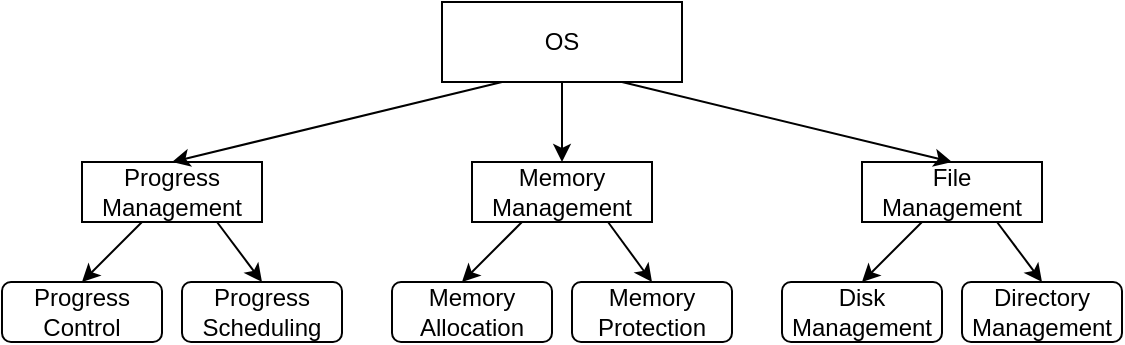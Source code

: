 <mxfile version="24.0.2" type="github">
  <diagram name="第 1 页" id="Dd8vzmmyDvmTtKvY_9Pp">
    <mxGraphModel dx="1221" dy="725" grid="0" gridSize="10" guides="1" tooltips="1" connect="1" arrows="1" fold="1" page="1" pageScale="1" pageWidth="827" pageHeight="1169" math="0" shadow="0">
      <root>
        <mxCell id="0" />
        <mxCell id="1" parent="0" />
        <mxCell id="-a5JfBuYKJcw_3nXld5u-1" value="OS" style="rounded=0;whiteSpace=wrap;html=1;" parent="1" vertex="1">
          <mxGeometry x="320" y="320" width="120" height="40" as="geometry" />
        </mxCell>
        <mxCell id="-a5JfBuYKJcw_3nXld5u-2" value="Progress Management" style="rounded=0;whiteSpace=wrap;html=1;" parent="1" vertex="1">
          <mxGeometry x="140" y="400" width="90" height="30" as="geometry" />
        </mxCell>
        <mxCell id="-a5JfBuYKJcw_3nXld5u-3" value="Memory Management" style="rounded=0;whiteSpace=wrap;html=1;" parent="1" vertex="1">
          <mxGeometry x="335" y="400" width="90" height="30" as="geometry" />
        </mxCell>
        <mxCell id="-a5JfBuYKJcw_3nXld5u-4" value="File Management" style="rounded=0;whiteSpace=wrap;html=1;" parent="1" vertex="1">
          <mxGeometry x="530" y="400" width="90" height="30" as="geometry" />
        </mxCell>
        <mxCell id="-a5JfBuYKJcw_3nXld5u-5" value="Progress Control" style="rounded=1;whiteSpace=wrap;html=1;" parent="1" vertex="1">
          <mxGeometry x="100" y="460" width="80" height="30" as="geometry" />
        </mxCell>
        <mxCell id="-a5JfBuYKJcw_3nXld5u-6" value="Progress Scheduling" style="rounded=1;whiteSpace=wrap;html=1;" parent="1" vertex="1">
          <mxGeometry x="190" y="460" width="80" height="30" as="geometry" />
        </mxCell>
        <mxCell id="-a5JfBuYKJcw_3nXld5u-7" value="Memory Allocation" style="rounded=1;whiteSpace=wrap;html=1;" parent="1" vertex="1">
          <mxGeometry x="295" y="460" width="80" height="30" as="geometry" />
        </mxCell>
        <mxCell id="-a5JfBuYKJcw_3nXld5u-8" value="Memory Protection" style="rounded=1;whiteSpace=wrap;html=1;" parent="1" vertex="1">
          <mxGeometry x="385" y="460" width="80" height="30" as="geometry" />
        </mxCell>
        <mxCell id="-a5JfBuYKJcw_3nXld5u-9" value="Directory Management" style="rounded=1;whiteSpace=wrap;html=1;" parent="1" vertex="1">
          <mxGeometry x="580" y="460" width="80" height="30" as="geometry" />
        </mxCell>
        <mxCell id="-a5JfBuYKJcw_3nXld5u-10" value="Disk Management" style="rounded=1;whiteSpace=wrap;html=1;" parent="1" vertex="1">
          <mxGeometry x="490" y="460" width="80" height="30" as="geometry" />
        </mxCell>
        <mxCell id="-a5JfBuYKJcw_3nXld5u-15" value="" style="endArrow=classic;html=1;rounded=0;entryX=0.5;entryY=0;entryDx=0;entryDy=0;exitX=0.75;exitY=1;exitDx=0;exitDy=0;" parent="1" source="-a5JfBuYKJcw_3nXld5u-4" target="-a5JfBuYKJcw_3nXld5u-9" edge="1">
          <mxGeometry width="50" height="50" relative="1" as="geometry">
            <mxPoint x="620" y="440" as="sourcePoint" />
            <mxPoint x="670" y="390" as="targetPoint" />
          </mxGeometry>
        </mxCell>
        <mxCell id="-a5JfBuYKJcw_3nXld5u-16" value="" style="endArrow=classic;html=1;rounded=0;entryX=0.5;entryY=0;entryDx=0;entryDy=0;exitX=0.75;exitY=1;exitDx=0;exitDy=0;" parent="1" edge="1">
          <mxGeometry width="50" height="50" relative="1" as="geometry">
            <mxPoint x="403" y="430" as="sourcePoint" />
            <mxPoint x="425" y="460" as="targetPoint" />
          </mxGeometry>
        </mxCell>
        <mxCell id="-a5JfBuYKJcw_3nXld5u-17" value="" style="endArrow=classic;html=1;rounded=0;entryX=0.5;entryY=0;entryDx=0;entryDy=0;exitX=0.75;exitY=1;exitDx=0;exitDy=0;" parent="1" source="-a5JfBuYKJcw_3nXld5u-2" edge="1">
          <mxGeometry width="50" height="50" relative="1" as="geometry">
            <mxPoint x="208" y="430" as="sourcePoint" />
            <mxPoint x="230" y="460" as="targetPoint" />
          </mxGeometry>
        </mxCell>
        <mxCell id="-a5JfBuYKJcw_3nXld5u-18" value="" style="endArrow=classic;html=1;rounded=0;entryX=0.5;entryY=0;entryDx=0;entryDy=0;" parent="1" target="-a5JfBuYKJcw_3nXld5u-5" edge="1">
          <mxGeometry width="50" height="50" relative="1" as="geometry">
            <mxPoint x="170" y="430" as="sourcePoint" />
            <mxPoint x="370" y="390" as="targetPoint" />
          </mxGeometry>
        </mxCell>
        <mxCell id="-a5JfBuYKJcw_3nXld5u-19" value="" style="endArrow=classic;html=1;rounded=0;entryX=0.5;entryY=0;entryDx=0;entryDy=0;" parent="1" edge="1">
          <mxGeometry width="50" height="50" relative="1" as="geometry">
            <mxPoint x="360" y="430" as="sourcePoint" />
            <mxPoint x="330" y="460" as="targetPoint" />
          </mxGeometry>
        </mxCell>
        <mxCell id="-a5JfBuYKJcw_3nXld5u-20" value="" style="endArrow=classic;html=1;rounded=0;entryX=0.5;entryY=0;entryDx=0;entryDy=0;" parent="1" edge="1">
          <mxGeometry width="50" height="50" relative="1" as="geometry">
            <mxPoint x="560" y="430" as="sourcePoint" />
            <mxPoint x="530" y="460" as="targetPoint" />
          </mxGeometry>
        </mxCell>
        <mxCell id="-a5JfBuYKJcw_3nXld5u-21" value="" style="endArrow=classic;html=1;rounded=0;exitX=0.5;exitY=1;exitDx=0;exitDy=0;entryX=0.5;entryY=0;entryDx=0;entryDy=0;" parent="1" source="-a5JfBuYKJcw_3nXld5u-1" target="-a5JfBuYKJcw_3nXld5u-3" edge="1">
          <mxGeometry width="50" height="50" relative="1" as="geometry">
            <mxPoint x="380" y="370" as="sourcePoint" />
            <mxPoint x="420" y="390" as="targetPoint" />
          </mxGeometry>
        </mxCell>
        <mxCell id="-a5JfBuYKJcw_3nXld5u-23" value="" style="endArrow=classic;html=1;rounded=0;exitX=0.75;exitY=1;exitDx=0;exitDy=0;entryX=0.5;entryY=0;entryDx=0;entryDy=0;" parent="1" source="-a5JfBuYKJcw_3nXld5u-1" target="-a5JfBuYKJcw_3nXld5u-4" edge="1">
          <mxGeometry width="50" height="50" relative="1" as="geometry">
            <mxPoint x="370" y="440" as="sourcePoint" />
            <mxPoint x="420" y="390" as="targetPoint" />
          </mxGeometry>
        </mxCell>
        <mxCell id="-a5JfBuYKJcw_3nXld5u-24" value="" style="endArrow=classic;html=1;rounded=0;exitX=0.25;exitY=1;exitDx=0;exitDy=0;entryX=0.5;entryY=0;entryDx=0;entryDy=0;" parent="1" source="-a5JfBuYKJcw_3nXld5u-1" target="-a5JfBuYKJcw_3nXld5u-2" edge="1">
          <mxGeometry width="50" height="50" relative="1" as="geometry">
            <mxPoint x="370" y="440" as="sourcePoint" />
            <mxPoint x="420" y="390" as="targetPoint" />
          </mxGeometry>
        </mxCell>
      </root>
    </mxGraphModel>
  </diagram>
</mxfile>
